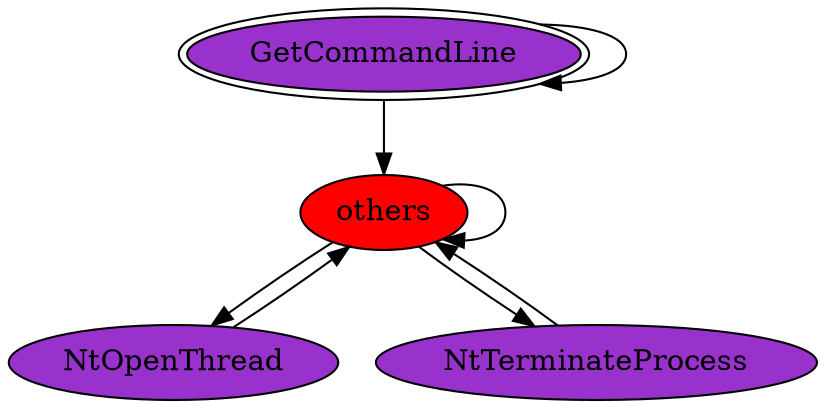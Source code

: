 digraph "./REPORTS/6170/API_PER_CATEGORY/OpenThread.exe_100_Processes_API_per_Category_Transition_Matrix" {
	GetCommandLine [label=GetCommandLine fillcolor=darkorchid peripheries=2 style=filled]
	GetCommandLine -> GetCommandLine [label=""]
	others [label=others fillcolor=red style=filled]
	GetCommandLine -> others [label=""]
	others -> others [label=""]
	NtOpenThread [label=NtOpenThread fillcolor=darkorchid style=filled]
	others -> NtOpenThread [label=""]
	NtTerminateProcess [label=NtTerminateProcess fillcolor=darkorchid style=filled]
	others -> NtTerminateProcess [label=""]
	NtOpenThread -> others [label=""]
	NtTerminateProcess -> others [label=""]
}
